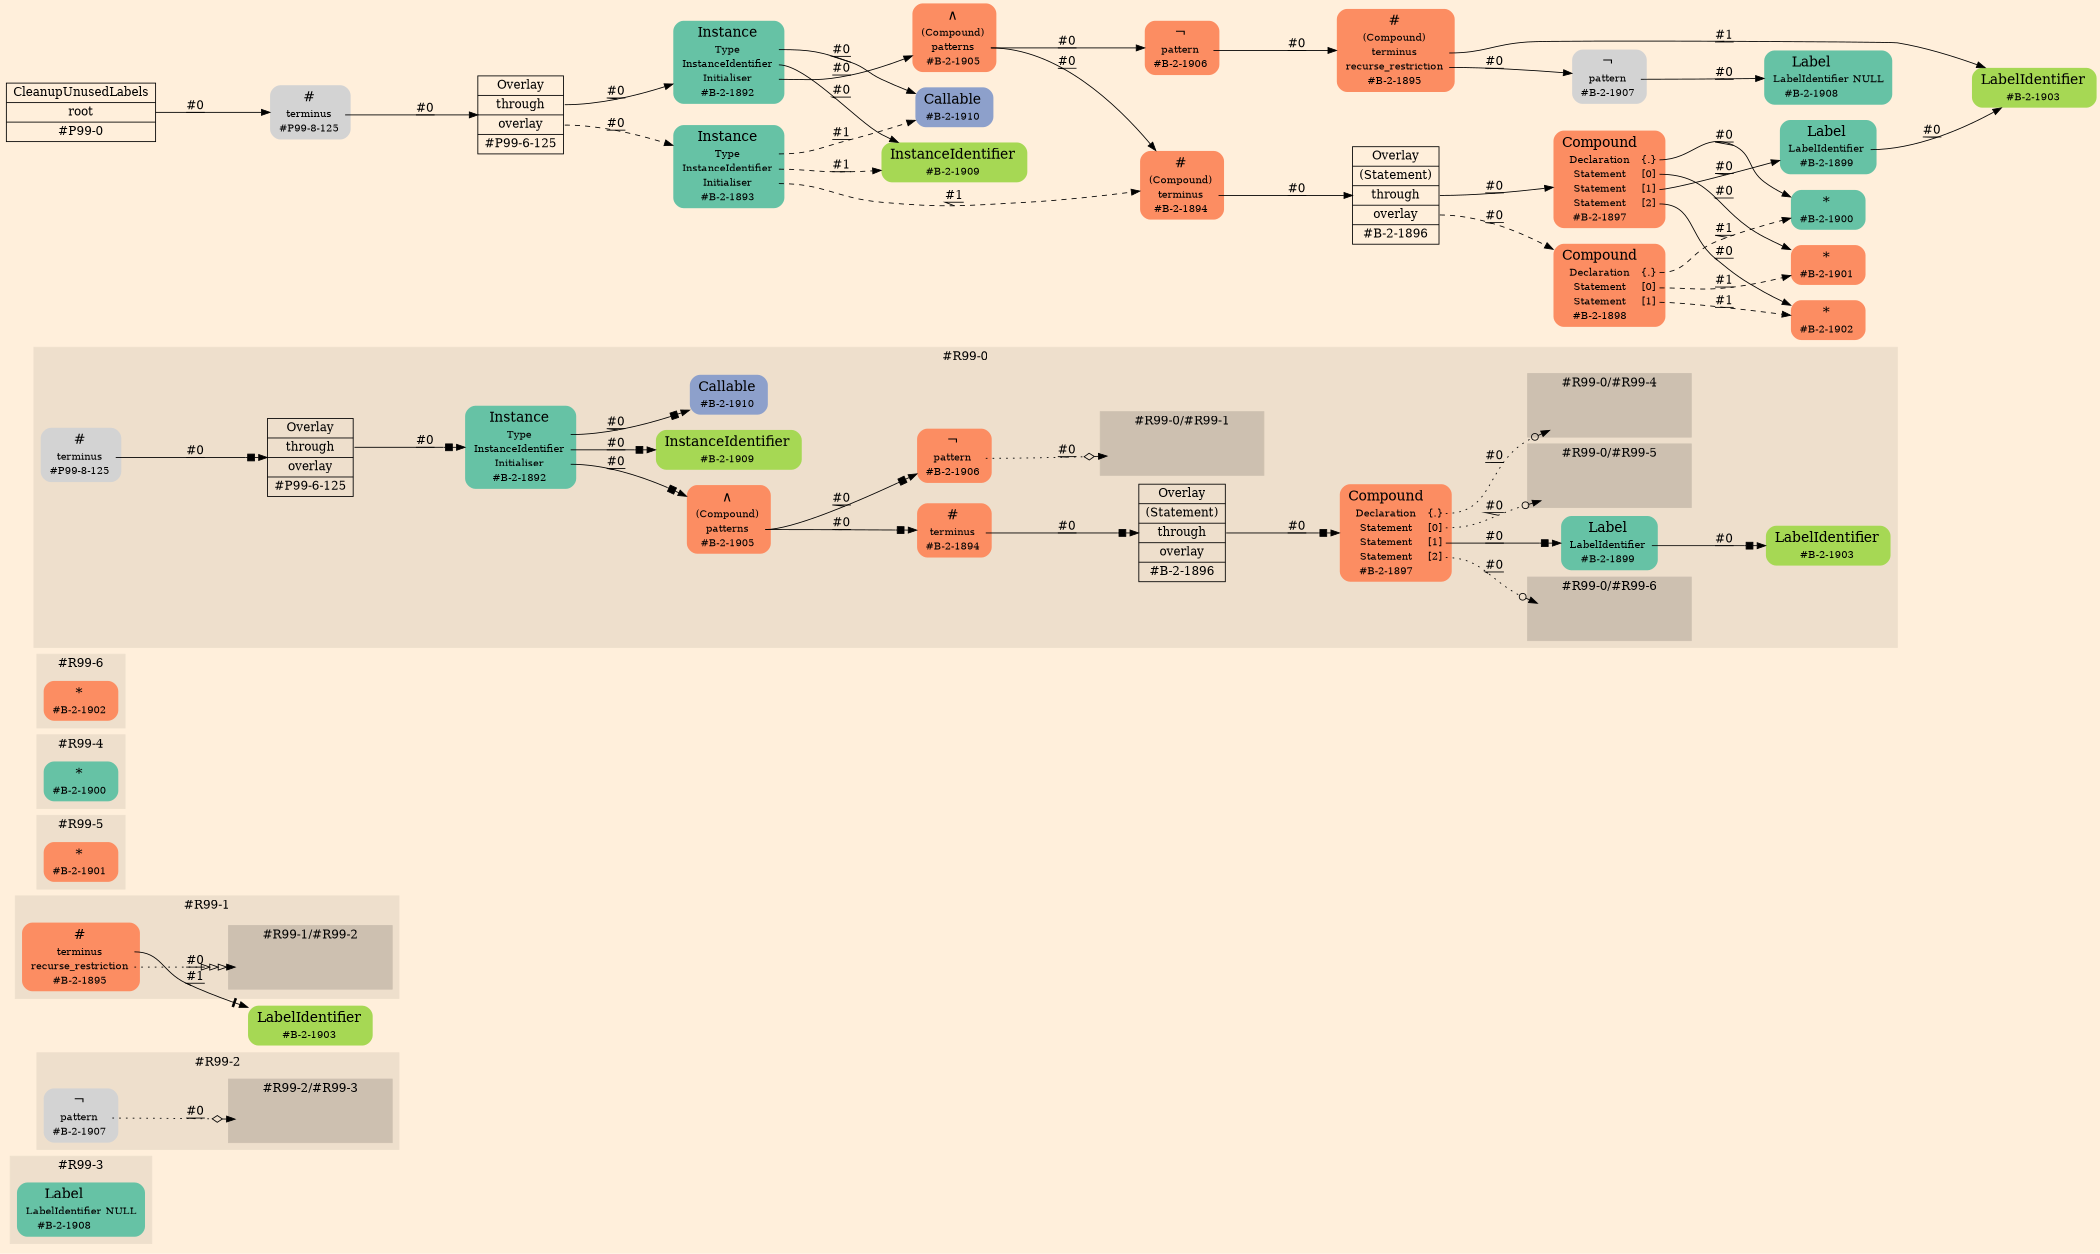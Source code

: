 digraph Inferno {
graph [
    rankdir = "LR"
    ranksep = 1.0
    size = "14,20"
    bgcolor = antiquewhite1
    color = black
    fontcolor = black
];
node [
];

// -------------------- figure #R99-3 --------------------
subgraph "cluster#R99-3" {
    label = "#R99-3"
    style = "filled"
    color = antiquewhite2
    "#R99-3/#B-2-1908" [
        shape = "plaintext"
        fillcolor = "/set28/1"
        label = <<TABLE BORDER="0" CELLBORDER="0" CELLSPACING="0">
         <TR><TD><FONT POINT-SIZE="16.0">Label</FONT></TD><TD></TD></TR>
         <TR><TD>LabelIdentifier</TD><TD PORT="port0">NULL</TD></TR>
         <TR><TD>#B-2-1908</TD><TD PORT="port1"></TD></TR>
        </TABLE>>
        style = "rounded,filled"
        fontsize = "12"
    ];
    
}


// -------------------- figure #R99-2 --------------------
subgraph "cluster#R99-2" {
    label = "#R99-2"
    style = "filled"
    color = antiquewhite2
    "#R99-2/#B-2-1907" [
        shape = "plaintext"
        label = <<TABLE BORDER="0" CELLBORDER="0" CELLSPACING="0">
         <TR><TD><FONT POINT-SIZE="16.0">¬</FONT></TD><TD></TD></TR>
         <TR><TD>pattern</TD><TD PORT="port0"></TD></TR>
         <TR><TD>#B-2-1907</TD><TD PORT="port1"></TD></TR>
        </TABLE>>
        style = "rounded,filled"
        fontsize = "12"
    ];
    
    subgraph "cluster#R99-2/#R99-3" {
        label = "#R99-2/#R99-3"
        style = "filled"
        color = antiquewhite3
        "#R99-2/#0/#B-2-1908" [
            shape = "none"
            fillcolor = "/set28/1"
            style = "invisible"
        ];
        
    }
    
}


// -------------------- figure #R99-1 --------------------
"#R99-1/#B-2-1903" [
    shape = "plaintext"
    fillcolor = "/set28/5"
    label = <<TABLE BORDER="0" CELLBORDER="0" CELLSPACING="0">
     <TR><TD><FONT POINT-SIZE="16.0">LabelIdentifier</FONT></TD><TD></TD></TR>
     <TR><TD>#B-2-1903</TD><TD PORT="port0"></TD></TR>
    </TABLE>>
    style = "rounded,filled"
    fontsize = "12"
];

subgraph "cluster#R99-1" {
    label = "#R99-1"
    style = "filled"
    color = antiquewhite2
    "#R99-1/#B-2-1895" [
        shape = "plaintext"
        fillcolor = "/set28/2"
        label = <<TABLE BORDER="0" CELLBORDER="0" CELLSPACING="0">
         <TR><TD><FONT POINT-SIZE="16.0">#</FONT></TD><TD></TD></TR>
         <TR><TD>terminus</TD><TD PORT="port0"></TD></TR>
         <TR><TD>recurse_restriction</TD><TD PORT="port1"></TD></TR>
         <TR><TD>#B-2-1895</TD><TD PORT="port2"></TD></TR>
        </TABLE>>
        style = "rounded,filled"
        fontsize = "12"
    ];
    
    subgraph "cluster#R99-1/#R99-2" {
        label = "#R99-1/#R99-2"
        style = "filled"
        color = antiquewhite3
        "#R99-1/#0/#B-2-1907" [
            shape = "none"
            style = "invisible"
        ];
        
    }
    
}


// -------------------- figure #R99-5 --------------------
subgraph "cluster#R99-5" {
    label = "#R99-5"
    style = "filled"
    color = antiquewhite2
    "#R99-5/#B-2-1901" [
        shape = "plaintext"
        fillcolor = "/set28/2"
        label = <<TABLE BORDER="0" CELLBORDER="0" CELLSPACING="0">
         <TR><TD><FONT POINT-SIZE="16.0">*</FONT></TD><TD></TD></TR>
         <TR><TD>#B-2-1901</TD><TD PORT="port0"></TD></TR>
        </TABLE>>
        style = "rounded,filled"
        fontsize = "12"
    ];
    
}


// -------------------- figure #R99-4 --------------------
subgraph "cluster#R99-4" {
    label = "#R99-4"
    style = "filled"
    color = antiquewhite2
    "#R99-4/#B-2-1900" [
        shape = "plaintext"
        fillcolor = "/set28/1"
        label = <<TABLE BORDER="0" CELLBORDER="0" CELLSPACING="0">
         <TR><TD><FONT POINT-SIZE="16.0">*</FONT></TD><TD></TD></TR>
         <TR><TD>#B-2-1900</TD><TD PORT="port0"></TD></TR>
        </TABLE>>
        style = "rounded,filled"
        fontsize = "12"
    ];
    
}


// -------------------- figure #R99-6 --------------------
subgraph "cluster#R99-6" {
    label = "#R99-6"
    style = "filled"
    color = antiquewhite2
    "#R99-6/#B-2-1902" [
        shape = "plaintext"
        fillcolor = "/set28/2"
        label = <<TABLE BORDER="0" CELLBORDER="0" CELLSPACING="0">
         <TR><TD><FONT POINT-SIZE="16.0">*</FONT></TD><TD></TD></TR>
         <TR><TD>#B-2-1902</TD><TD PORT="port0"></TD></TR>
        </TABLE>>
        style = "rounded,filled"
        fontsize = "12"
    ];
    
}


// -------------------- figure #R99-0 --------------------
subgraph "cluster#R99-0" {
    label = "#R99-0"
    style = "filled"
    color = antiquewhite2
    "#R99-0/#B-2-1909" [
        shape = "plaintext"
        fillcolor = "/set28/5"
        label = <<TABLE BORDER="0" CELLBORDER="0" CELLSPACING="0">
         <TR><TD><FONT POINT-SIZE="16.0">InstanceIdentifier</FONT></TD><TD></TD></TR>
         <TR><TD>#B-2-1909</TD><TD PORT="port0"></TD></TR>
        </TABLE>>
        style = "rounded,filled"
        fontsize = "12"
    ];
    
    "#R99-0/#B-2-1897" [
        shape = "plaintext"
        fillcolor = "/set28/2"
        label = <<TABLE BORDER="0" CELLBORDER="0" CELLSPACING="0">
         <TR><TD><FONT POINT-SIZE="16.0">Compound</FONT></TD><TD></TD></TR>
         <TR><TD>Declaration</TD><TD PORT="port0">{.}</TD></TR>
         <TR><TD>Statement</TD><TD PORT="port1">[0]</TD></TR>
         <TR><TD>Statement</TD><TD PORT="port2">[1]</TD></TR>
         <TR><TD>Statement</TD><TD PORT="port3">[2]</TD></TR>
         <TR><TD>#B-2-1897</TD><TD PORT="port4"></TD></TR>
        </TABLE>>
        style = "rounded,filled"
        fontsize = "12"
    ];
    
    "#R99-0/#B-2-1899" [
        shape = "plaintext"
        fillcolor = "/set28/1"
        label = <<TABLE BORDER="0" CELLBORDER="0" CELLSPACING="0">
         <TR><TD><FONT POINT-SIZE="16.0">Label</FONT></TD><TD></TD></TR>
         <TR><TD>LabelIdentifier</TD><TD PORT="port0"></TD></TR>
         <TR><TD>#B-2-1899</TD><TD PORT="port1"></TD></TR>
        </TABLE>>
        style = "rounded,filled"
        fontsize = "12"
    ];
    
    "#R99-0/#P99-8-125" [
        shape = "plaintext"
        label = <<TABLE BORDER="0" CELLBORDER="0" CELLSPACING="0">
         <TR><TD><FONT POINT-SIZE="16.0">#</FONT></TD><TD></TD></TR>
         <TR><TD>terminus</TD><TD PORT="port0"></TD></TR>
         <TR><TD>#P99-8-125</TD><TD PORT="port1"></TD></TR>
        </TABLE>>
        style = "rounded,filled"
        fontsize = "12"
    ];
    
    "#R99-0/#P99-6-125" [
        shape = "record"
        fillcolor = antiquewhite2
        label = "<fixed> Overlay | <port0> through | <port1> overlay | <port2> #P99-6-125"
        style = "filled"
        fontsize = "14"
        color = black
        fontcolor = black
    ];
    
    "#R99-0/#B-2-1905" [
        shape = "plaintext"
        fillcolor = "/set28/2"
        label = <<TABLE BORDER="0" CELLBORDER="0" CELLSPACING="0">
         <TR><TD><FONT POINT-SIZE="16.0">∧</FONT></TD><TD></TD></TR>
         <TR><TD>(Compound)</TD><TD PORT="port0"></TD></TR>
         <TR><TD>patterns</TD><TD PORT="port1"></TD></TR>
         <TR><TD>#B-2-1905</TD><TD PORT="port2"></TD></TR>
        </TABLE>>
        style = "rounded,filled"
        fontsize = "12"
    ];
    
    "#R99-0/#B-2-1910" [
        shape = "plaintext"
        fillcolor = "/set28/3"
        label = <<TABLE BORDER="0" CELLBORDER="0" CELLSPACING="0">
         <TR><TD><FONT POINT-SIZE="16.0">Callable</FONT></TD><TD></TD></TR>
         <TR><TD>#B-2-1910</TD><TD PORT="port0"></TD></TR>
        </TABLE>>
        style = "rounded,filled"
        fontsize = "12"
    ];
    
    "#R99-0/#B-2-1894" [
        shape = "plaintext"
        fillcolor = "/set28/2"
        label = <<TABLE BORDER="0" CELLBORDER="0" CELLSPACING="0">
         <TR><TD><FONT POINT-SIZE="16.0">#</FONT></TD><TD></TD></TR>
         <TR><TD>terminus</TD><TD PORT="port0"></TD></TR>
         <TR><TD>#B-2-1894</TD><TD PORT="port1"></TD></TR>
        </TABLE>>
        style = "rounded,filled"
        fontsize = "12"
    ];
    
    "#R99-0/#B-2-1906" [
        shape = "plaintext"
        fillcolor = "/set28/2"
        label = <<TABLE BORDER="0" CELLBORDER="0" CELLSPACING="0">
         <TR><TD><FONT POINT-SIZE="16.0">¬</FONT></TD><TD></TD></TR>
         <TR><TD>pattern</TD><TD PORT="port0"></TD></TR>
         <TR><TD>#B-2-1906</TD><TD PORT="port1"></TD></TR>
        </TABLE>>
        style = "rounded,filled"
        fontsize = "12"
    ];
    
    "#R99-0/#B-2-1892" [
        shape = "plaintext"
        fillcolor = "/set28/1"
        label = <<TABLE BORDER="0" CELLBORDER="0" CELLSPACING="0">
         <TR><TD><FONT POINT-SIZE="16.0">Instance</FONT></TD><TD></TD></TR>
         <TR><TD>Type</TD><TD PORT="port0"></TD></TR>
         <TR><TD>InstanceIdentifier</TD><TD PORT="port1"></TD></TR>
         <TR><TD>Initialiser</TD><TD PORT="port2"></TD></TR>
         <TR><TD>#B-2-1892</TD><TD PORT="port3"></TD></TR>
        </TABLE>>
        style = "rounded,filled"
        fontsize = "12"
    ];
    
    "#R99-0/#B-2-1903" [
        shape = "plaintext"
        fillcolor = "/set28/5"
        label = <<TABLE BORDER="0" CELLBORDER="0" CELLSPACING="0">
         <TR><TD><FONT POINT-SIZE="16.0">LabelIdentifier</FONT></TD><TD></TD></TR>
         <TR><TD>#B-2-1903</TD><TD PORT="port0"></TD></TR>
        </TABLE>>
        style = "rounded,filled"
        fontsize = "12"
    ];
    
    "#R99-0/#B-2-1896" [
        shape = "record"
        fillcolor = antiquewhite2
        label = "<fixed> Overlay | <port0> (Statement) | <port1> through | <port2> overlay | <port3> #B-2-1896"
        style = "filled"
        fontsize = "14"
        color = black
        fontcolor = black
    ];
    
    subgraph "cluster#R99-0/#R99-6" {
        label = "#R99-0/#R99-6"
        style = "filled"
        color = antiquewhite3
        "#R99-0/#0/#B-2-1902" [
            shape = "none"
            fillcolor = "/set28/2"
            style = "invisible"
        ];
        
    }
    
    subgraph "cluster#R99-0/#R99-4" {
        label = "#R99-0/#R99-4"
        style = "filled"
        color = antiquewhite3
        "#R99-0/#0/#B-2-1900" [
            shape = "none"
            fillcolor = "/set28/1"
            style = "invisible"
        ];
        
    }
    
    subgraph "cluster#R99-0/#R99-5" {
        label = "#R99-0/#R99-5"
        style = "filled"
        color = antiquewhite3
        "#R99-0/#0/#B-2-1901" [
            shape = "none"
            fillcolor = "/set28/2"
            style = "invisible"
        ];
        
    }
    
    subgraph "cluster#R99-0/#R99-1" {
        label = "#R99-0/#R99-1"
        style = "filled"
        color = antiquewhite3
        "#R99-0/#0/#B-2-1895" [
            shape = "none"
            fillcolor = "/set28/2"
            style = "invisible"
        ];
        
    }
    
}


// -------------------- transformation figure --------------------
"CR#P99-0" [
    shape = "record"
    fillcolor = antiquewhite1
    label = "<fixed> CleanupUnusedLabels | <port0> root | <port1> #P99-0"
    style = "filled"
    fontsize = "14"
    color = black
    fontcolor = black
];

"#P99-8-125" [
    shape = "plaintext"
    label = <<TABLE BORDER="0" CELLBORDER="0" CELLSPACING="0">
     <TR><TD><FONT POINT-SIZE="16.0">#</FONT></TD><TD></TD></TR>
     <TR><TD>terminus</TD><TD PORT="port0"></TD></TR>
     <TR><TD>#P99-8-125</TD><TD PORT="port1"></TD></TR>
    </TABLE>>
    style = "rounded,filled"
    fontsize = "12"
];

"#P99-6-125" [
    shape = "record"
    fillcolor = antiquewhite1
    label = "<fixed> Overlay | <port0> through | <port1> overlay | <port2> #P99-6-125"
    style = "filled"
    fontsize = "14"
    color = black
    fontcolor = black
];

"#B-2-1892" [
    shape = "plaintext"
    fillcolor = "/set28/1"
    label = <<TABLE BORDER="0" CELLBORDER="0" CELLSPACING="0">
     <TR><TD><FONT POINT-SIZE="16.0">Instance</FONT></TD><TD></TD></TR>
     <TR><TD>Type</TD><TD PORT="port0"></TD></TR>
     <TR><TD>InstanceIdentifier</TD><TD PORT="port1"></TD></TR>
     <TR><TD>Initialiser</TD><TD PORT="port2"></TD></TR>
     <TR><TD>#B-2-1892</TD><TD PORT="port3"></TD></TR>
    </TABLE>>
    style = "rounded,filled"
    fontsize = "12"
];

"#B-2-1910" [
    shape = "plaintext"
    fillcolor = "/set28/3"
    label = <<TABLE BORDER="0" CELLBORDER="0" CELLSPACING="0">
     <TR><TD><FONT POINT-SIZE="16.0">Callable</FONT></TD><TD></TD></TR>
     <TR><TD>#B-2-1910</TD><TD PORT="port0"></TD></TR>
    </TABLE>>
    style = "rounded,filled"
    fontsize = "12"
];

"#B-2-1909" [
    shape = "plaintext"
    fillcolor = "/set28/5"
    label = <<TABLE BORDER="0" CELLBORDER="0" CELLSPACING="0">
     <TR><TD><FONT POINT-SIZE="16.0">InstanceIdentifier</FONT></TD><TD></TD></TR>
     <TR><TD>#B-2-1909</TD><TD PORT="port0"></TD></TR>
    </TABLE>>
    style = "rounded,filled"
    fontsize = "12"
];

"#B-2-1905" [
    shape = "plaintext"
    fillcolor = "/set28/2"
    label = <<TABLE BORDER="0" CELLBORDER="0" CELLSPACING="0">
     <TR><TD><FONT POINT-SIZE="16.0">∧</FONT></TD><TD></TD></TR>
     <TR><TD>(Compound)</TD><TD PORT="port0"></TD></TR>
     <TR><TD>patterns</TD><TD PORT="port1"></TD></TR>
     <TR><TD>#B-2-1905</TD><TD PORT="port2"></TD></TR>
    </TABLE>>
    style = "rounded,filled"
    fontsize = "12"
];

"#B-2-1894" [
    shape = "plaintext"
    fillcolor = "/set28/2"
    label = <<TABLE BORDER="0" CELLBORDER="0" CELLSPACING="0">
     <TR><TD><FONT POINT-SIZE="16.0">#</FONT></TD><TD></TD></TR>
     <TR><TD>(Compound)</TD><TD PORT="port0"></TD></TR>
     <TR><TD>terminus</TD><TD PORT="port1"></TD></TR>
     <TR><TD>#B-2-1894</TD><TD PORT="port2"></TD></TR>
    </TABLE>>
    style = "rounded,filled"
    fontsize = "12"
];

"#B-2-1896" [
    shape = "record"
    fillcolor = antiquewhite1
    label = "<fixed> Overlay | <port0> (Statement) | <port1> through | <port2> overlay | <port3> #B-2-1896"
    style = "filled"
    fontsize = "14"
    color = black
    fontcolor = black
];

"#B-2-1897" [
    shape = "plaintext"
    fillcolor = "/set28/2"
    label = <<TABLE BORDER="0" CELLBORDER="0" CELLSPACING="0">
     <TR><TD><FONT POINT-SIZE="16.0">Compound</FONT></TD><TD></TD></TR>
     <TR><TD>Declaration</TD><TD PORT="port0">{.}</TD></TR>
     <TR><TD>Statement</TD><TD PORT="port1">[0]</TD></TR>
     <TR><TD>Statement</TD><TD PORT="port2">[1]</TD></TR>
     <TR><TD>Statement</TD><TD PORT="port3">[2]</TD></TR>
     <TR><TD>#B-2-1897</TD><TD PORT="port4"></TD></TR>
    </TABLE>>
    style = "rounded,filled"
    fontsize = "12"
];

"#B-2-1900" [
    shape = "plaintext"
    fillcolor = "/set28/1"
    label = <<TABLE BORDER="0" CELLBORDER="0" CELLSPACING="0">
     <TR><TD><FONT POINT-SIZE="16.0">*</FONT></TD><TD></TD></TR>
     <TR><TD>#B-2-1900</TD><TD PORT="port0"></TD></TR>
    </TABLE>>
    style = "rounded,filled"
    fontsize = "12"
];

"#B-2-1901" [
    shape = "plaintext"
    fillcolor = "/set28/2"
    label = <<TABLE BORDER="0" CELLBORDER="0" CELLSPACING="0">
     <TR><TD><FONT POINT-SIZE="16.0">*</FONT></TD><TD></TD></TR>
     <TR><TD>#B-2-1901</TD><TD PORT="port0"></TD></TR>
    </TABLE>>
    style = "rounded,filled"
    fontsize = "12"
];

"#B-2-1899" [
    shape = "plaintext"
    fillcolor = "/set28/1"
    label = <<TABLE BORDER="0" CELLBORDER="0" CELLSPACING="0">
     <TR><TD><FONT POINT-SIZE="16.0">Label</FONT></TD><TD></TD></TR>
     <TR><TD>LabelIdentifier</TD><TD PORT="port0"></TD></TR>
     <TR><TD>#B-2-1899</TD><TD PORT="port1"></TD></TR>
    </TABLE>>
    style = "rounded,filled"
    fontsize = "12"
];

"#B-2-1903" [
    shape = "plaintext"
    fillcolor = "/set28/5"
    label = <<TABLE BORDER="0" CELLBORDER="0" CELLSPACING="0">
     <TR><TD><FONT POINT-SIZE="16.0">LabelIdentifier</FONT></TD><TD></TD></TR>
     <TR><TD>#B-2-1903</TD><TD PORT="port0"></TD></TR>
    </TABLE>>
    style = "rounded,filled"
    fontsize = "12"
];

"#B-2-1902" [
    shape = "plaintext"
    fillcolor = "/set28/2"
    label = <<TABLE BORDER="0" CELLBORDER="0" CELLSPACING="0">
     <TR><TD><FONT POINT-SIZE="16.0">*</FONT></TD><TD></TD></TR>
     <TR><TD>#B-2-1902</TD><TD PORT="port0"></TD></TR>
    </TABLE>>
    style = "rounded,filled"
    fontsize = "12"
];

"#B-2-1898" [
    shape = "plaintext"
    fillcolor = "/set28/2"
    label = <<TABLE BORDER="0" CELLBORDER="0" CELLSPACING="0">
     <TR><TD><FONT POINT-SIZE="16.0">Compound</FONT></TD><TD></TD></TR>
     <TR><TD>Declaration</TD><TD PORT="port0">{.}</TD></TR>
     <TR><TD>Statement</TD><TD PORT="port1">[0]</TD></TR>
     <TR><TD>Statement</TD><TD PORT="port2">[1]</TD></TR>
     <TR><TD>#B-2-1898</TD><TD PORT="port3"></TD></TR>
    </TABLE>>
    style = "rounded,filled"
    fontsize = "12"
];

"#B-2-1906" [
    shape = "plaintext"
    fillcolor = "/set28/2"
    label = <<TABLE BORDER="0" CELLBORDER="0" CELLSPACING="0">
     <TR><TD><FONT POINT-SIZE="16.0">¬</FONT></TD><TD></TD></TR>
     <TR><TD>pattern</TD><TD PORT="port0"></TD></TR>
     <TR><TD>#B-2-1906</TD><TD PORT="port1"></TD></TR>
    </TABLE>>
    style = "rounded,filled"
    fontsize = "12"
];

"#B-2-1895" [
    shape = "plaintext"
    fillcolor = "/set28/2"
    label = <<TABLE BORDER="0" CELLBORDER="0" CELLSPACING="0">
     <TR><TD><FONT POINT-SIZE="16.0">#</FONT></TD><TD></TD></TR>
     <TR><TD>(Compound)</TD><TD PORT="port0"></TD></TR>
     <TR><TD>terminus</TD><TD PORT="port1"></TD></TR>
     <TR><TD>recurse_restriction</TD><TD PORT="port2"></TD></TR>
     <TR><TD>#B-2-1895</TD><TD PORT="port3"></TD></TR>
    </TABLE>>
    style = "rounded,filled"
    fontsize = "12"
];

"#B-2-1907" [
    shape = "plaintext"
    label = <<TABLE BORDER="0" CELLBORDER="0" CELLSPACING="0">
     <TR><TD><FONT POINT-SIZE="16.0">¬</FONT></TD><TD></TD></TR>
     <TR><TD>pattern</TD><TD PORT="port0"></TD></TR>
     <TR><TD>#B-2-1907</TD><TD PORT="port1"></TD></TR>
    </TABLE>>
    style = "rounded,filled"
    fontsize = "12"
];

"#B-2-1908" [
    shape = "plaintext"
    fillcolor = "/set28/1"
    label = <<TABLE BORDER="0" CELLBORDER="0" CELLSPACING="0">
     <TR><TD><FONT POINT-SIZE="16.0">Label</FONT></TD><TD></TD></TR>
     <TR><TD>LabelIdentifier</TD><TD PORT="port0">NULL</TD></TR>
     <TR><TD>#B-2-1908</TD><TD PORT="port1"></TD></TR>
    </TABLE>>
    style = "rounded,filled"
    fontsize = "12"
];

"#B-2-1893" [
    shape = "plaintext"
    fillcolor = "/set28/1"
    label = <<TABLE BORDER="0" CELLBORDER="0" CELLSPACING="0">
     <TR><TD><FONT POINT-SIZE="16.0">Instance</FONT></TD><TD></TD></TR>
     <TR><TD>Type</TD><TD PORT="port0"></TD></TR>
     <TR><TD>InstanceIdentifier</TD><TD PORT="port1"></TD></TR>
     <TR><TD>Initialiser</TD><TD PORT="port2"></TD></TR>
     <TR><TD>#B-2-1893</TD><TD PORT="port3"></TD></TR>
    </TABLE>>
    style = "rounded,filled"
    fontsize = "12"
];


// -------------------- links --------------------
// links for block CR#P99-0
"CR#P99-0":port0 -> "#P99-8-125" [
    style="solid"
    label = "#0"
    decorate = true
    color = black
    fontcolor = black
];

// links for block #P99-8-125
"#P99-8-125":port0 -> "#P99-6-125" [
    style="solid"
    label = "#0"
    decorate = true
    color = black
    fontcolor = black
];

// links for block #P99-6-125
"#P99-6-125":port0 -> "#B-2-1892" [
    style="solid"
    label = "#0"
    decorate = true
    color = black
    fontcolor = black
];

"#P99-6-125":port1 -> "#B-2-1893" [
    style="dashed"
    label = "#0"
    decorate = true
    color = black
    fontcolor = black
];

// links for block #B-2-1892
"#B-2-1892":port0 -> "#B-2-1910" [
    style="solid"
    label = "#0"
    decorate = true
    color = black
    fontcolor = black
];

"#B-2-1892":port1 -> "#B-2-1909" [
    style="solid"
    label = "#0"
    decorate = true
    color = black
    fontcolor = black
];

"#B-2-1892":port2 -> "#B-2-1905" [
    style="solid"
    label = "#0"
    decorate = true
    color = black
    fontcolor = black
];

// links for block #B-2-1910
// links for block #B-2-1909
// links for block #B-2-1905
"#B-2-1905":port1 -> "#B-2-1894" [
    style="solid"
    label = "#0"
    decorate = true
    color = black
    fontcolor = black
];

"#B-2-1905":port1 -> "#B-2-1906" [
    style="solid"
    label = "#0"
    decorate = true
    color = black
    fontcolor = black
];

// links for block #B-2-1894
"#B-2-1894":port1 -> "#B-2-1896" [
    style="solid"
    label = "#0"
    decorate = true
    color = black
    fontcolor = black
];

// links for block #B-2-1896
"#B-2-1896":port1 -> "#B-2-1897" [
    style="solid"
    label = "#0"
    decorate = true
    color = black
    fontcolor = black
];

"#B-2-1896":port2 -> "#B-2-1898" [
    style="dashed"
    label = "#0"
    decorate = true
    color = black
    fontcolor = black
];

// links for block #B-2-1897
"#B-2-1897":port0 -> "#B-2-1900" [
    style="solid"
    label = "#0"
    decorate = true
    color = black
    fontcolor = black
];

"#B-2-1897":port1 -> "#B-2-1901" [
    style="solid"
    label = "#0"
    decorate = true
    color = black
    fontcolor = black
];

"#B-2-1897":port2 -> "#B-2-1899" [
    style="solid"
    label = "#0"
    decorate = true
    color = black
    fontcolor = black
];

"#B-2-1897":port3 -> "#B-2-1902" [
    style="solid"
    label = "#0"
    decorate = true
    color = black
    fontcolor = black
];

// links for block #B-2-1900
// links for block #B-2-1901
// links for block #B-2-1899
"#B-2-1899":port0 -> "#B-2-1903" [
    style="solid"
    label = "#0"
    decorate = true
    color = black
    fontcolor = black
];

// links for block #B-2-1903
// links for block #B-2-1902
// links for block #B-2-1898
"#B-2-1898":port0 -> "#B-2-1900" [
    style="dashed"
    label = "#1"
    decorate = true
    color = black
    fontcolor = black
];

"#B-2-1898":port1 -> "#B-2-1901" [
    style="dashed"
    label = "#1"
    decorate = true
    color = black
    fontcolor = black
];

"#B-2-1898":port2 -> "#B-2-1902" [
    style="dashed"
    label = "#1"
    decorate = true
    color = black
    fontcolor = black
];

// links for block #B-2-1906
"#B-2-1906":port0 -> "#B-2-1895" [
    style="solid"
    label = "#0"
    decorate = true
    color = black
    fontcolor = black
];

// links for block #B-2-1895
"#B-2-1895":port1 -> "#B-2-1903" [
    style="solid"
    label = "#1"
    decorate = true
    color = black
    fontcolor = black
];

"#B-2-1895":port2 -> "#B-2-1907" [
    style="solid"
    label = "#0"
    decorate = true
    color = black
    fontcolor = black
];

// links for block #B-2-1907
"#B-2-1907":port0 -> "#B-2-1908" [
    style="solid"
    label = "#0"
    decorate = true
    color = black
    fontcolor = black
];

// links for block #B-2-1908
// links for block #B-2-1893
"#B-2-1893":port0 -> "#B-2-1910" [
    style="dashed"
    label = "#1"
    decorate = true
    color = black
    fontcolor = black
];

"#B-2-1893":port1 -> "#B-2-1909" [
    style="dashed"
    label = "#1"
    decorate = true
    color = black
    fontcolor = black
];

"#B-2-1893":port2 -> "#B-2-1894" [
    style="dashed"
    label = "#1"
    decorate = true
    color = black
    fontcolor = black
];

// links for block #R99-0/#B-2-1909
// links for block #R99-0/#B-2-1897
"#R99-0/#B-2-1897":port0 -> "#R99-0/#0/#B-2-1900" [
    style="dotted"
    arrowhead="normalnoneodot"
    label = "#0"
    decorate = true
    color = black
    fontcolor = black
];

"#R99-0/#B-2-1897":port1 -> "#R99-0/#0/#B-2-1901" [
    style="dotted"
    arrowhead="normalnoneodot"
    label = "#0"
    decorate = true
    color = black
    fontcolor = black
];

"#R99-0/#B-2-1897":port2 -> "#R99-0/#B-2-1899" [
    style="solid"
    arrowhead="normalnonebox"
    label = "#0"
    decorate = true
    color = black
    fontcolor = black
];

"#R99-0/#B-2-1897":port3 -> "#R99-0/#0/#B-2-1902" [
    style="dotted"
    arrowhead="normalnoneodot"
    label = "#0"
    decorate = true
    color = black
    fontcolor = black
];

// links for block #R99-0/#B-2-1899
"#R99-0/#B-2-1899":port0 -> "#R99-0/#B-2-1903" [
    style="solid"
    arrowhead="normalnonebox"
    label = "#0"
    decorate = true
    color = black
    fontcolor = black
];

// links for block #R99-0/#P99-8-125
"#R99-0/#P99-8-125":port0 -> "#R99-0/#P99-6-125" [
    style="solid"
    arrowhead="normalnonebox"
    label = "#0"
    decorate = true
    color = black
    fontcolor = black
];

// links for block #R99-0/#P99-6-125
"#R99-0/#P99-6-125":port0 -> "#R99-0/#B-2-1892" [
    style="solid"
    arrowhead="normalnonebox"
    label = "#0"
    decorate = true
    color = black
    fontcolor = black
];

// links for block #R99-0/#B-2-1905
"#R99-0/#B-2-1905":port1 -> "#R99-0/#B-2-1894" [
    style="solid"
    arrowhead="normalnonebox"
    label = "#0"
    decorate = true
    color = black
    fontcolor = black
];

"#R99-0/#B-2-1905":port1 -> "#R99-0/#B-2-1906" [
    style="solid"
    arrowhead="normalnonebox"
    label = "#0"
    decorate = true
    color = black
    fontcolor = black
];

// links for block #R99-0/#B-2-1910
// links for block #R99-0/#B-2-1894
"#R99-0/#B-2-1894":port0 -> "#R99-0/#B-2-1896" [
    style="solid"
    arrowhead="normalnonebox"
    label = "#0"
    decorate = true
    color = black
    fontcolor = black
];

// links for block #R99-0/#B-2-1906
"#R99-0/#B-2-1906":port0 -> "#R99-0/#0/#B-2-1895" [
    style="dotted"
    arrowhead="normalnoneodiamond"
    label = "#0"
    decorate = true
    color = black
    fontcolor = black
];

// links for block #R99-0/#B-2-1892
"#R99-0/#B-2-1892":port0 -> "#R99-0/#B-2-1910" [
    style="solid"
    arrowhead="normalnonebox"
    label = "#0"
    decorate = true
    color = black
    fontcolor = black
];

"#R99-0/#B-2-1892":port1 -> "#R99-0/#B-2-1909" [
    style="solid"
    arrowhead="normalnonebox"
    label = "#0"
    decorate = true
    color = black
    fontcolor = black
];

"#R99-0/#B-2-1892":port2 -> "#R99-0/#B-2-1905" [
    style="solid"
    arrowhead="normalnonebox"
    label = "#0"
    decorate = true
    color = black
    fontcolor = black
];

// links for block #R99-0/#B-2-1903
// links for block #R99-0/#B-2-1896
"#R99-0/#B-2-1896":port1 -> "#R99-0/#B-2-1897" [
    style="solid"
    arrowhead="normalnonebox"
    label = "#0"
    decorate = true
    color = black
    fontcolor = black
];

// links for block #R99-0/#0/#B-2-1902
// links for block #R99-0/#0/#B-2-1900
// links for block #R99-0/#0/#B-2-1901
// links for block #R99-0/#0/#B-2-1895
// links for block #R99-6/#B-2-1902
// links for block #R99-4/#B-2-1900
// links for block #R99-5/#B-2-1901
// links for block #R99-1/#B-2-1903
// links for block #R99-1/#B-2-1895
"#R99-1/#B-2-1895":port0 -> "#R99-1/#B-2-1903" [
    style="solid"
    arrowhead="normalnonetee"
    label = "#1"
    decorate = true
    color = black
    fontcolor = black
];

"#R99-1/#B-2-1895":port1 -> "#R99-1/#0/#B-2-1907" [
    style="dotted"
    arrowhead="normalonormalonormalonormal"
    label = "#0"
    decorate = true
    color = black
    fontcolor = black
];

// links for block #R99-1/#0/#B-2-1907
// links for block #R99-2/#B-2-1907
"#R99-2/#B-2-1907":port0 -> "#R99-2/#0/#B-2-1908" [
    style="dotted"
    arrowhead="normalnoneodiamond"
    label = "#0"
    decorate = true
    color = black
    fontcolor = black
];

// links for block #R99-2/#0/#B-2-1908
// links for block #R99-3/#B-2-1908
}
